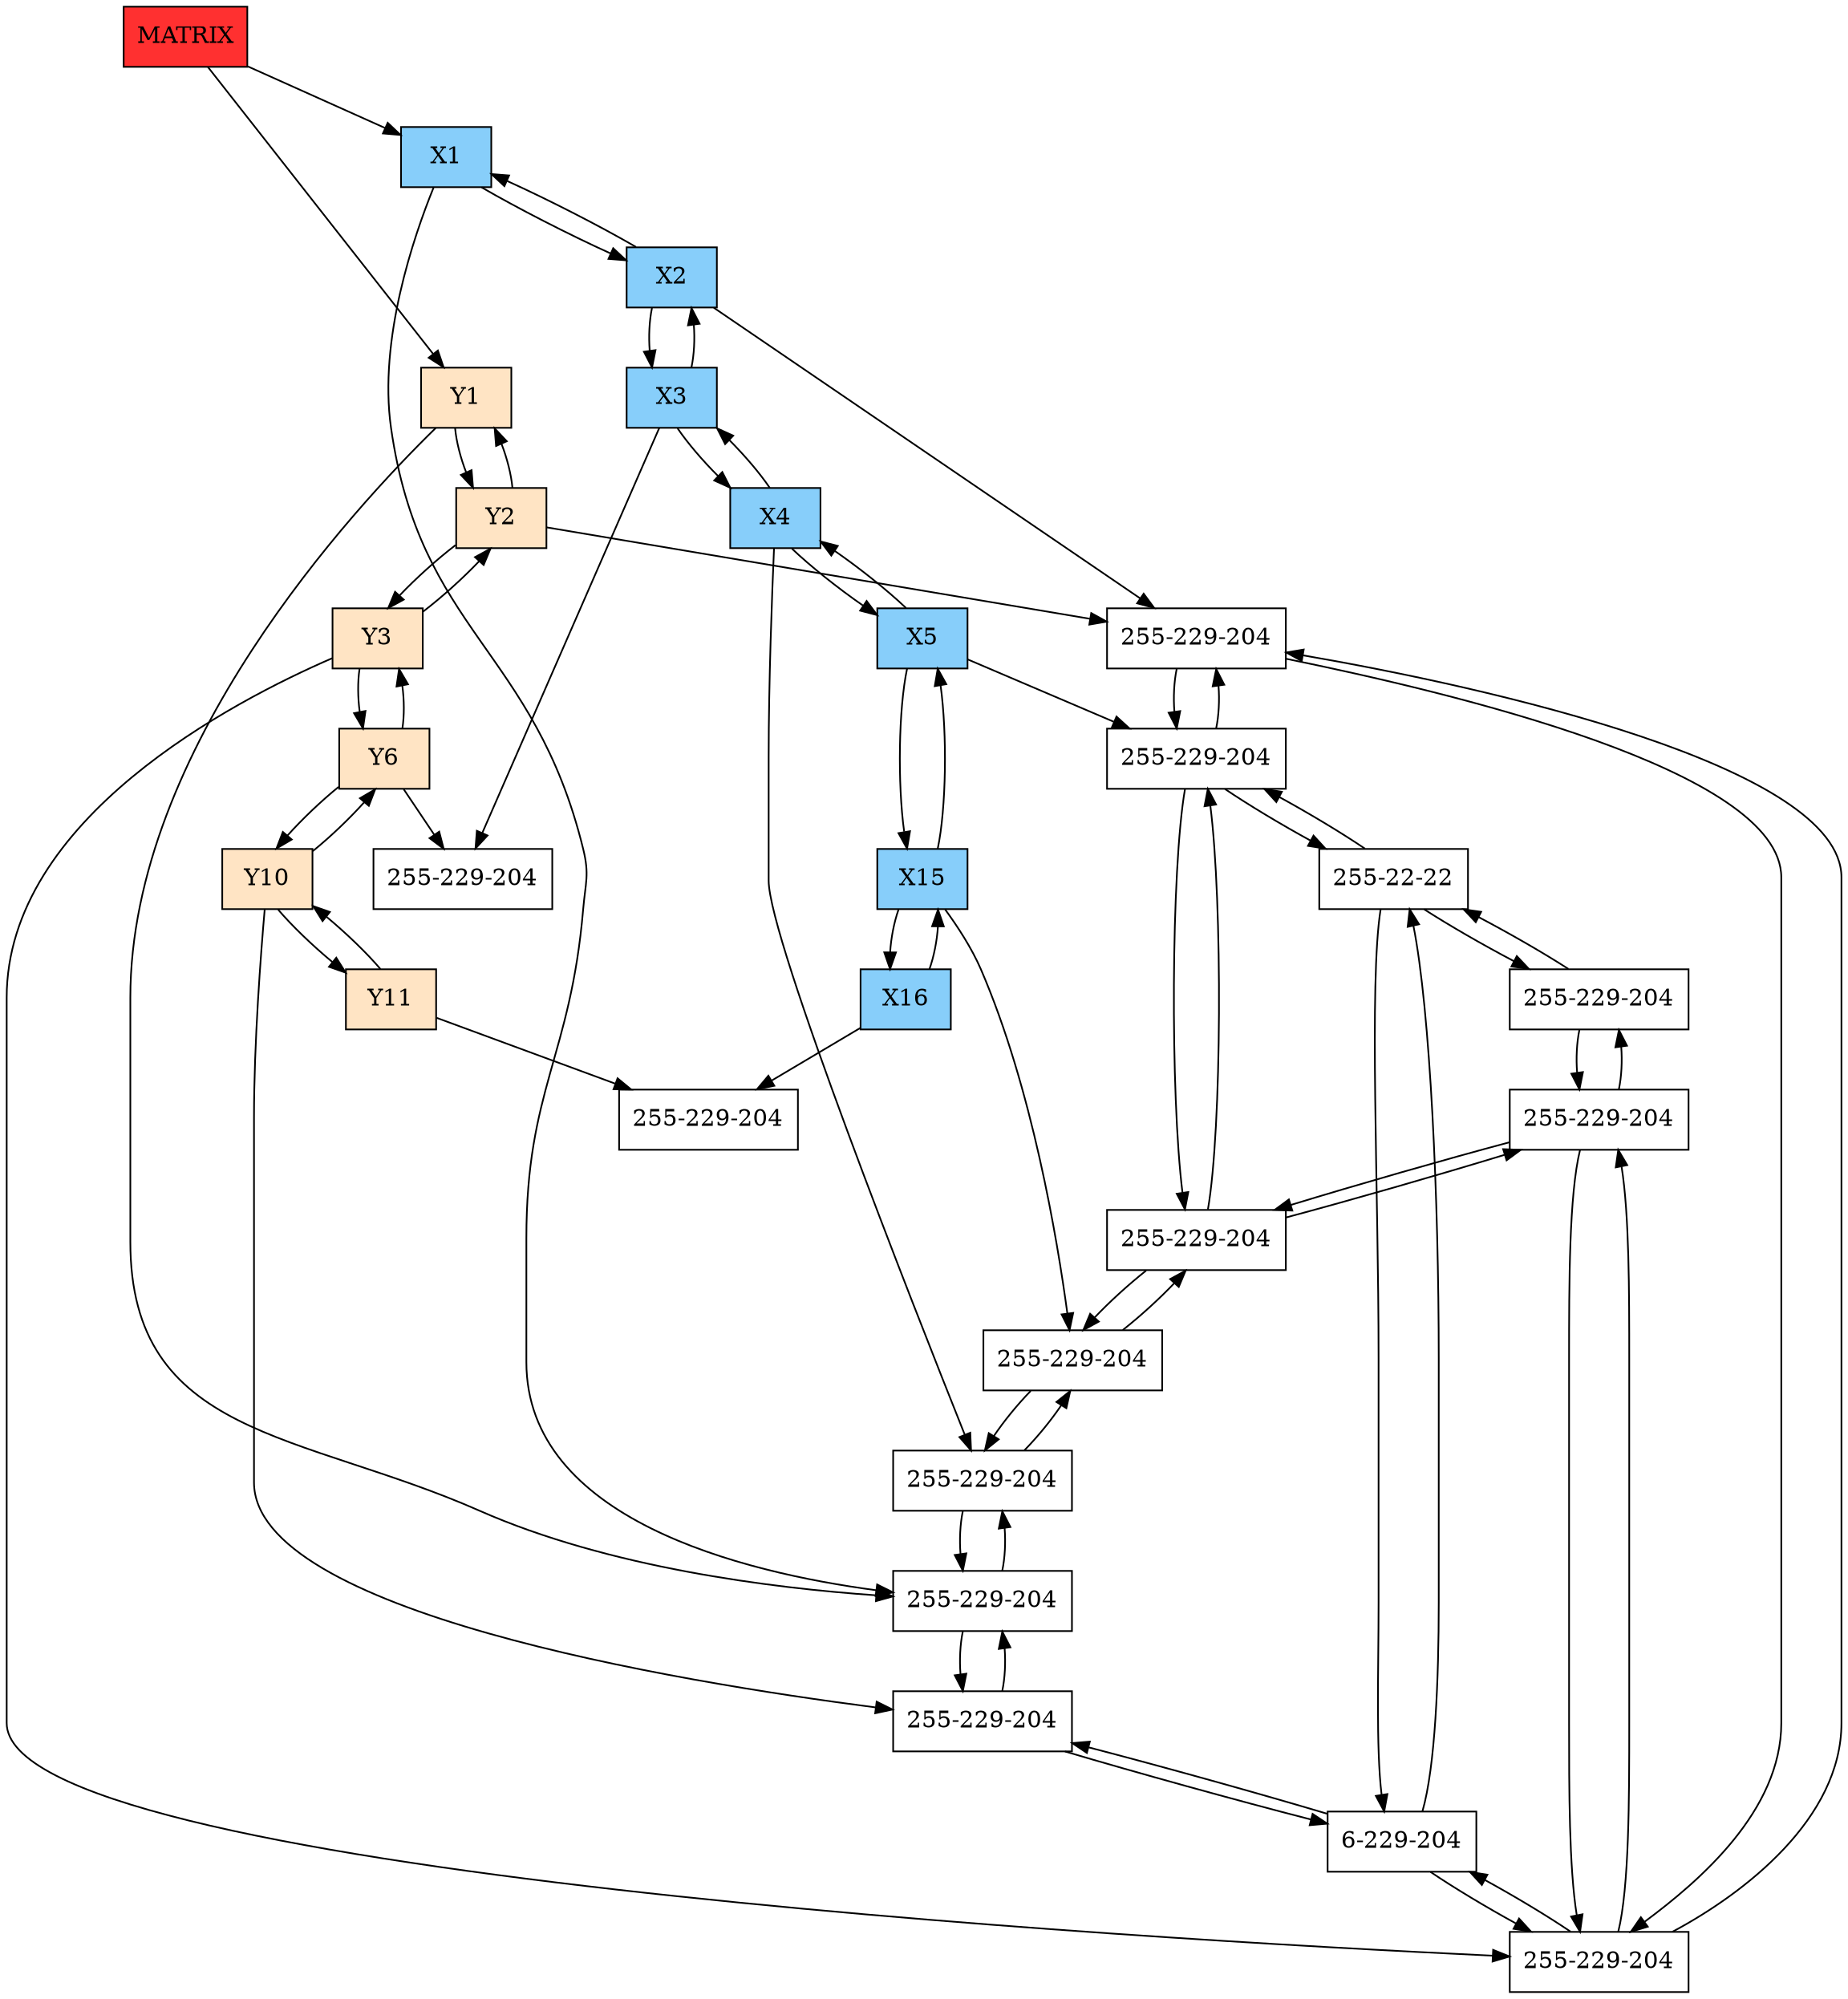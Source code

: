 digraph DISPERSA{
node[shape=box];
graph[nodesep = 0.5];
header[label="MATRIX" style=filled, fillcolor=firebrick1, pos="0,0!"];
Y1[label="Y1"  style = filled, fillcolor = bisque1, pos="0,-1!"];
Y2[label="Y2"  style = filled, fillcolor = bisque1, pos="0,-2!"];
Y3[label="Y3"  style = filled, fillcolor = bisque1, pos="0,-3!"];
Y6[label="Y6"  style = filled, fillcolor = bisque1, pos="0,-6!"];
Y10[label="Y10"  style = filled, fillcolor = bisque1, pos="0,-10!"];
Y11[label="Y11"  style = filled, fillcolor = bisque1, pos="0,-11!"];
X1[label="X1" style=filled, fillcolor=lightskyblue, pos="1,0!"];
X2[label="X2" style=filled, fillcolor=lightskyblue, pos="2,0!"];
X3[label="X3" style=filled, fillcolor=lightskyblue, pos="3,0!"];
X4[label="X4" style=filled, fillcolor=lightskyblue, pos="4,0!"];
X5[label="X5" style=filled, fillcolor=lightskyblue, pos="5,0!"];
X15[label="X15" style=filled, fillcolor=lightskyblue, pos="15,0!"];
X16[label="X16" style=filled, fillcolor=lightskyblue, pos="16,0!"];
header ->Y1;
header ->X1;
Y1 -> Y2 -> Y1;
Y2 -> Y3 -> Y2;
Y3 -> Y6 -> Y3;
Y6 -> Y10 -> Y6;
Y10 -> Y11 -> Y10;
X1 -> X2 -> X1;
X2 -> X3 -> X2;
X3 -> X4 -> X3;
X4 -> X5 -> X4;
X5 -> X15 -> X5;
X15 -> X16 -> X15;
X1Y1[label="255-229-204" pos="1,-1!"];
X4Y1[label="255-229-204" pos="4,-1!"];
X15Y1[label="255-229-204" pos="15,-1!"];
X2Y2[label="255-229-204" pos="2,-2!"];
X5Y2[label="255-229-204" pos="5,-2!"];
X15Y2[label="255-229-204" pos="15,-2!"];
X2Y3[label="255-229-204" pos="2,-3!"];
X15Y3[label="255-229-204" pos="15,-3!"];
X3Y6[label="255-229-204" pos="3,-6!"];
X1Y10[label="255-229-204" pos="1,-10!"];
X2Y10[label="6-229-204" pos="2,-10!"];
X5Y10[label="255-22-22" pos="5,-10!"];
X15Y10[label="255-229-204" pos="15,-10!"];
X16Y11[label="255-229-204" pos="16,-11!"];
Y1 -> X1Y1;
X1 -> X1Y1;
X2 -> X2Y2;
X3 -> X3Y6;
X4 -> X4Y1;
X5 -> X5Y2;
X15 -> X15Y1;
X16 -> X16Y11;
X1Y1 -> X4Y1 -> X1Y1;
X1Y1 -> X1Y10 -> X1Y1;
X4Y1 -> X15Y1 -> X4Y1;
X15Y1 -> X15Y2 -> X15Y1;
Y2 -> X2Y2;
X2Y2 -> X5Y2 -> X2Y2;
X2Y2 -> X2Y3 -> X2Y2;
X5Y2 -> X15Y2 -> X5Y2;
X5Y2 -> X5Y10 -> X5Y2;
X15Y2 -> X15Y3 -> X15Y2;
Y3 -> X2Y3;
X2Y3 -> X15Y3 -> X2Y3;
X2Y3 -> X2Y10 -> X2Y3;
X15Y3 -> X15Y10 -> X15Y3;
Y6 -> X3Y6;
Y10 -> X1Y10;
X1Y10 -> X2Y10 -> X1Y10;
X2Y10 -> X5Y10 -> X2Y10;
X5Y10 -> X15Y10 -> X5Y10;
Y11 -> X16Y11;
}